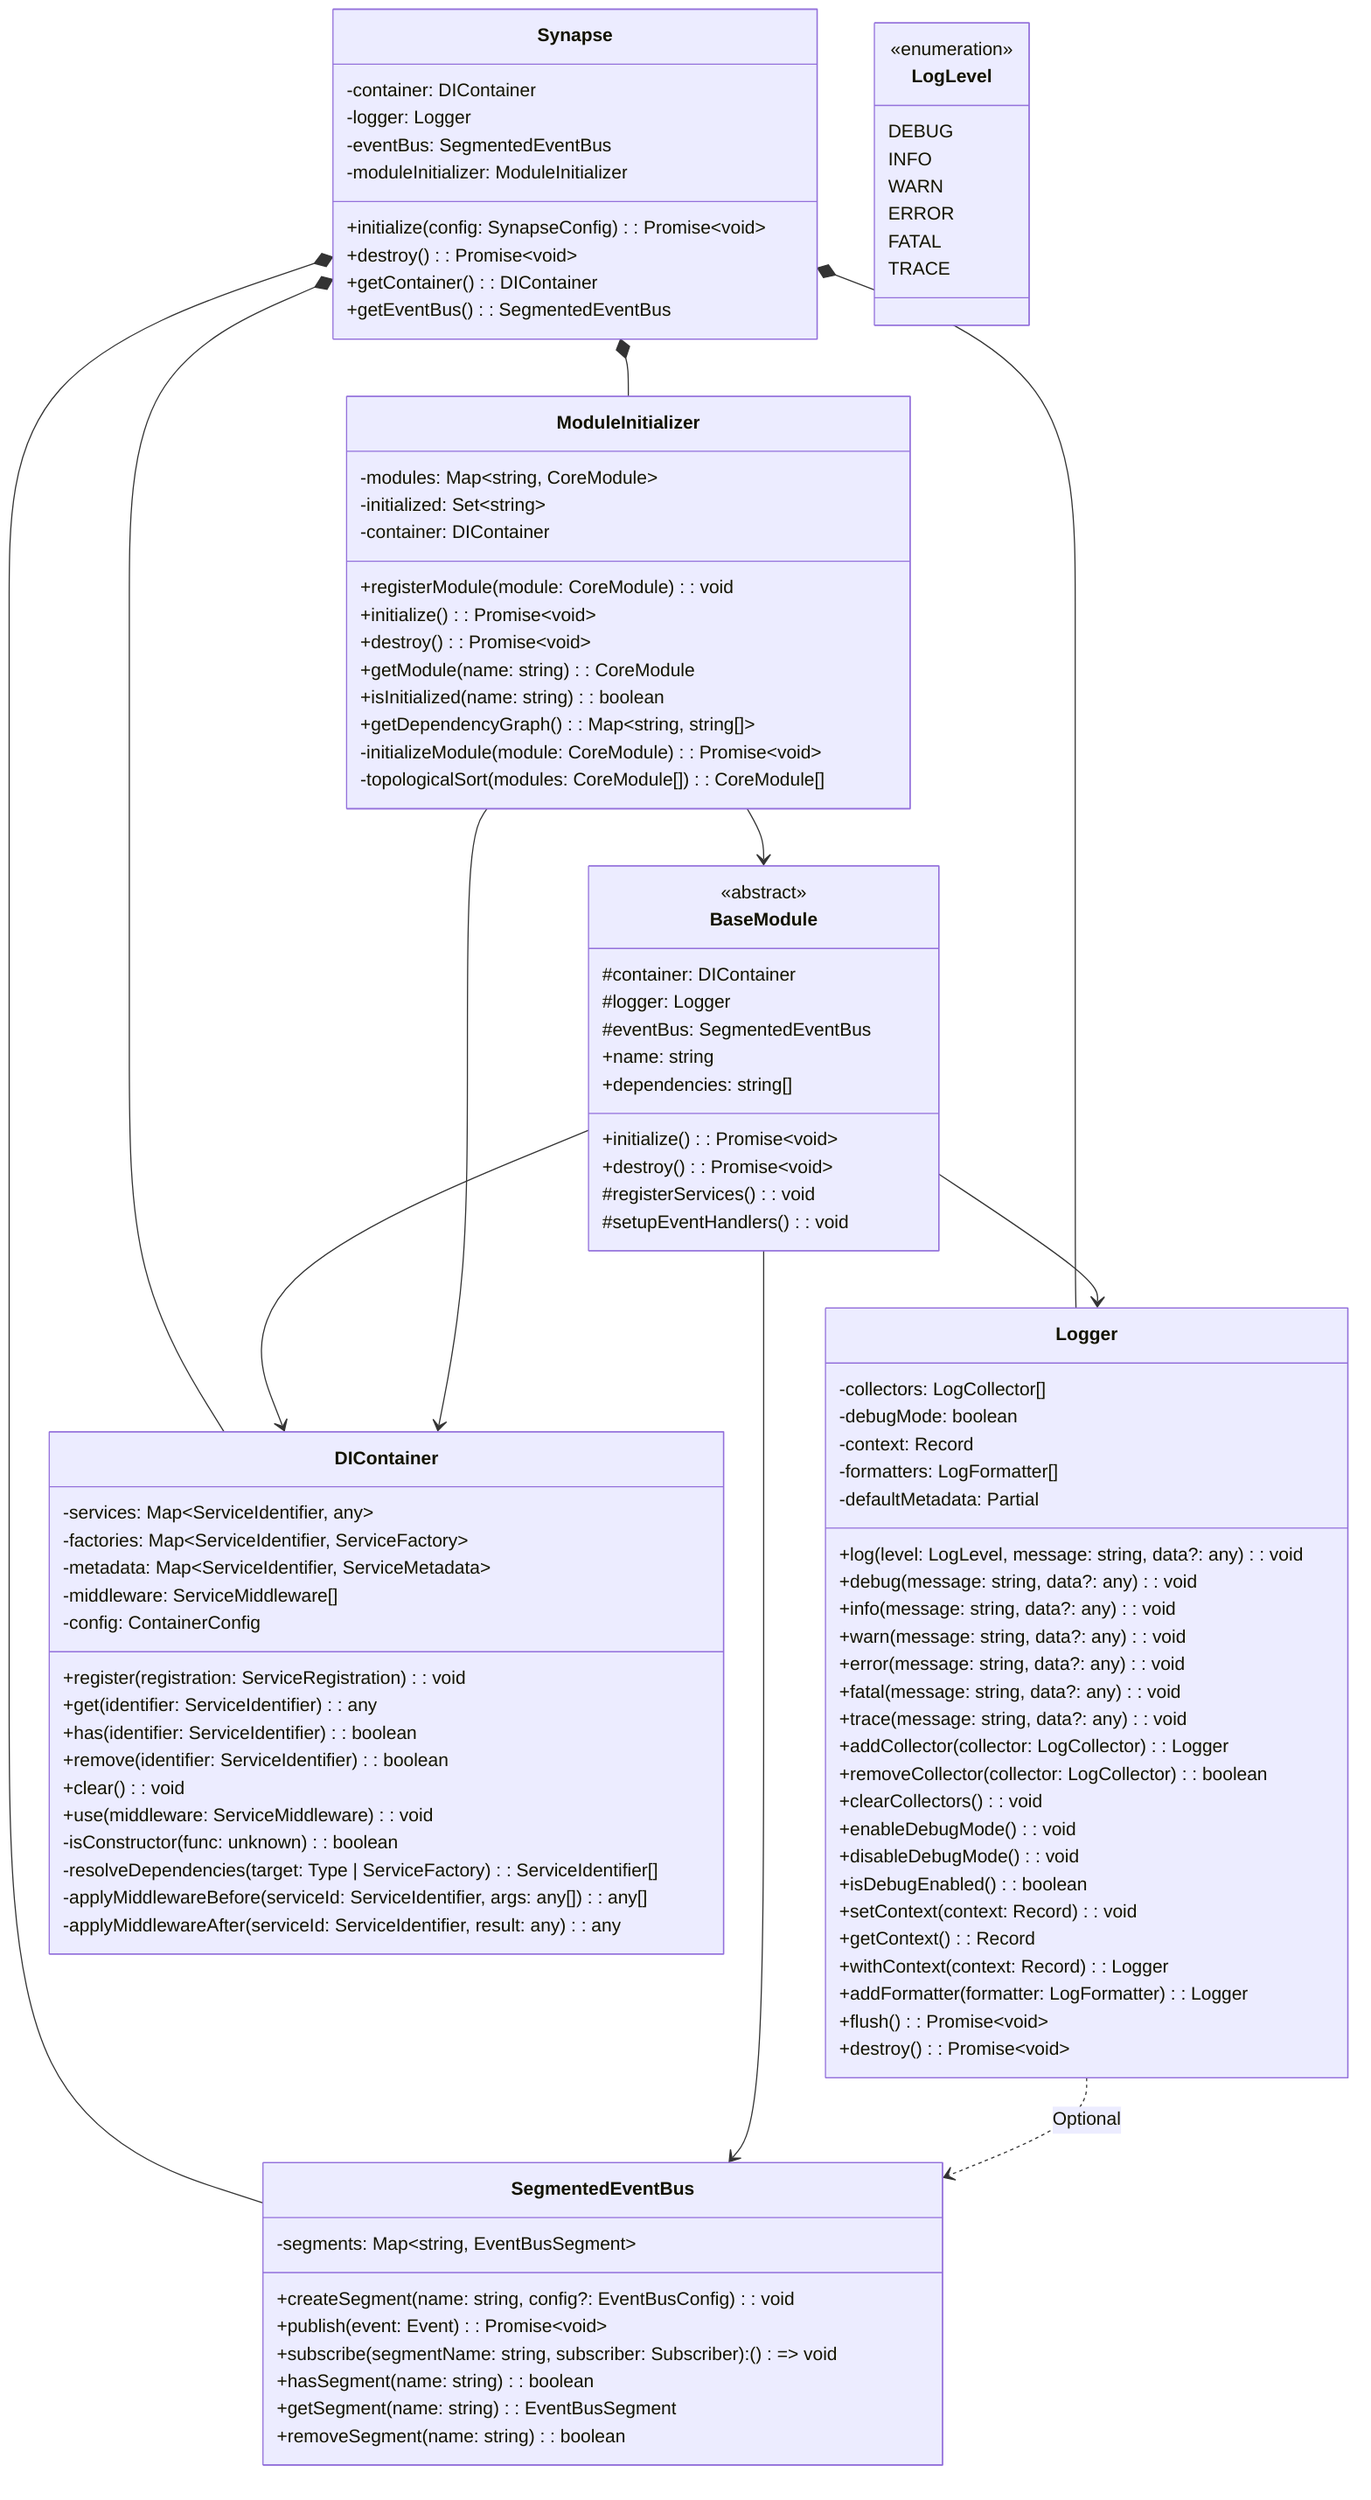 classDiagram
    class Synapse {
        -container: DIContainer
        -logger: Logger
        -eventBus: SegmentedEventBus
        -moduleInitializer: ModuleInitializer
        +initialize(config: SynapseConfig): Promise~void~
        +destroy(): Promise~void~
        +getContainer(): DIContainer
        +getEventBus(): SegmentedEventBus
    }

    class BaseModule {
        <<abstract>>
        #container: DIContainer
        #logger: Logger
        #eventBus: SegmentedEventBus
        +name: string
        +dependencies: string[]
        +initialize(): Promise~void~
        +destroy(): Promise~void~
        #registerServices(): void
        #setupEventHandlers(): void
    }

    class LogLevel {
        <<enumeration>>
        DEBUG
        INFO
        WARN
        ERROR
        FATAL
        TRACE
    }

    class Logger {
        -collectors: LogCollector[]
        -debugMode: boolean
        -context: Record<string,any>
        -formatters: LogFormatter[]
        -defaultMetadata: Partial<LogMetadata>
        +log(level: LogLevel, message: string, data?: any): void
        +debug(message: string, data?: any): void
        +info(message: string, data?: any): void
        +warn(message: string, data?: any): void
        +error(message: string, data?: any): void
        +fatal(message: string, data?: any): void
        +trace(message: string, data?: any): void
        +addCollector(collector: LogCollector): Logger
        +removeCollector(collector: LogCollector): boolean
        +clearCollectors(): void
        +enableDebugMode(): void
        +disableDebugMode(): void
        +isDebugEnabled(): boolean
        +setContext(context: Record<string,any>): void
        +getContext(): Record<string,any>
        +withContext(context: Record<string,any>): Logger
        +addFormatter(formatter: LogFormatter): Logger
        +flush(): Promise~void~
        +destroy(): Promise~void~
    }

    class DIContainer {
        -services: Map~ServiceIdentifier, any~
        -factories: Map~ServiceIdentifier, ServiceFactory~
        -metadata: Map~ServiceIdentifier, ServiceMetadata~
        -middleware: ServiceMiddleware[]
        -config: ContainerConfig
        +register(registration: ServiceRegistration): void
        +get(identifier: ServiceIdentifier): any
        +has(identifier: ServiceIdentifier): boolean
        +remove(identifier: ServiceIdentifier): boolean
        +clear(): void
        +use(middleware: ServiceMiddleware): void
        -isConstructor(func: unknown): boolean
        -resolveDependencies(target: Type | ServiceFactory): ServiceIdentifier[]
        -applyMiddlewareBefore(serviceId: ServiceIdentifier, args: any[]): any[]
        -applyMiddlewareAfter(serviceId: ServiceIdentifier, result: any): any
    }

    class SegmentedEventBus {
        -segments: Map~string, EventBusSegment~
        +createSegment(name: string, config?: EventBusConfig): void
        +publish(event: Event): Promise~void~
        +subscribe(segmentName: string, subscriber: Subscriber): () => void
        +hasSegment(name: string): boolean
        +getSegment(name: string): EventBusSegment
        +removeSegment(name: string): boolean
    }

    class ModuleInitializer {
        -modules: Map~string, CoreModule~
        -initialized: Set~string~
        -container: DIContainer
        +registerModule(module: CoreModule): void
        +initialize(): Promise~void~
        +destroy(): Promise~void~
        +getModule(name: string): CoreModule
        +isInitialized(name: string): boolean
        +getDependencyGraph(): Map~string, string[]~
        -initializeModule(module: CoreModule): Promise~void~
        -topologicalSort(modules: CoreModule[]): CoreModule[]
    }

%% Relationships
    Synapse *-- DIContainer
    Synapse *-- Logger
    Synapse *-- SegmentedEventBus
    Synapse *-- ModuleInitializer

    BaseModule --> DIContainer
    BaseModule --> Logger
    BaseModule --> SegmentedEventBus

    ModuleInitializer --> DIContainer
    ModuleInitializer --> BaseModule

    Logger ..> SegmentedEventBus: Optional